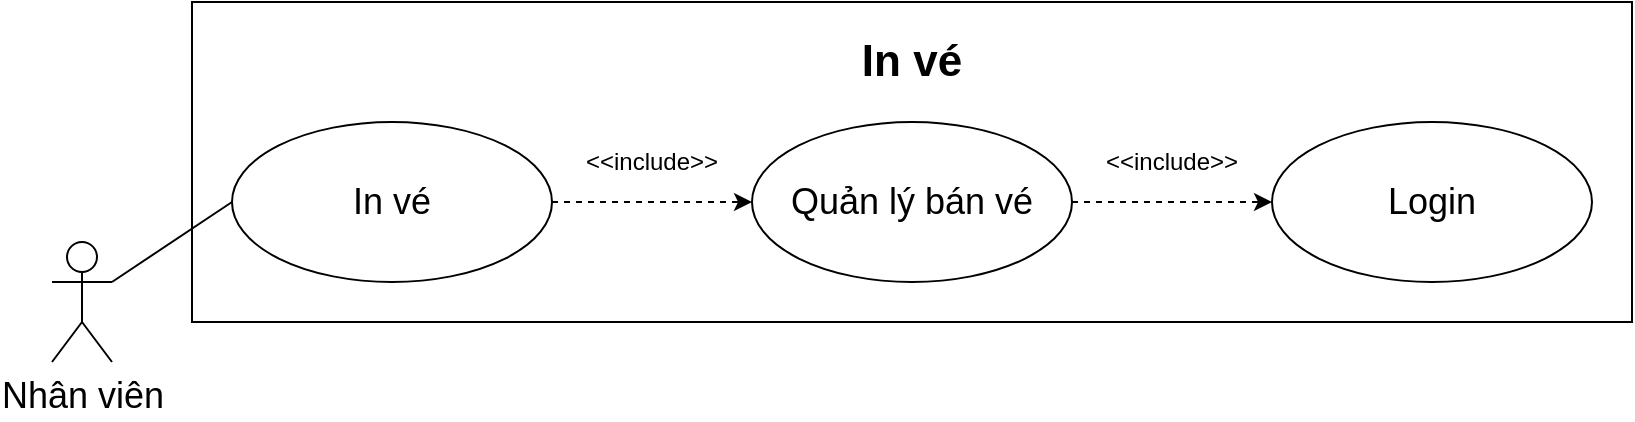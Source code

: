 <mxfile version="13.11.0" type="device"><diagram id="6z0qvBmRQPDclwqZbSUk" name="Page-1"><mxGraphModel dx="1038" dy="548" grid="1" gridSize="10" guides="1" tooltips="1" connect="1" arrows="1" fold="1" page="1" pageScale="1" pageWidth="827" pageHeight="1169" math="0" shadow="0"><root><mxCell id="0"/><mxCell id="1" parent="0"/><mxCell id="dJVdH7xX6Sx9FoLoTpvC-41" value="" style="rounded=0;whiteSpace=wrap;html=1;" vertex="1" parent="1"><mxGeometry x="100" y="60" width="720" height="160" as="geometry"/></mxCell><mxCell id="dJVdH7xX6Sx9FoLoTpvC-1" value="" style="ellipse;whiteSpace=wrap;html=1;" vertex="1" parent="1"><mxGeometry x="120" y="120" width="160" height="80" as="geometry"/></mxCell><mxCell id="dJVdH7xX6Sx9FoLoTpvC-2" value="&lt;font style=&quot;font-size: 18px&quot;&gt;Nhân viên&lt;/font&gt;" style="shape=umlActor;verticalLabelPosition=bottom;verticalAlign=top;html=1;outlineConnect=0;" vertex="1" parent="1"><mxGeometry x="30" y="180" width="30" height="60" as="geometry"/></mxCell><mxCell id="dJVdH7xX6Sx9FoLoTpvC-3" value="" style="ellipse;whiteSpace=wrap;html=1;" vertex="1" parent="1"><mxGeometry x="380" y="120" width="160" height="80" as="geometry"/></mxCell><mxCell id="dJVdH7xX6Sx9FoLoTpvC-9" value="&lt;b&gt;&lt;font style=&quot;font-size: 22px&quot;&gt;In vé&lt;/font&gt;&lt;/b&gt;" style="text;html=1;strokeColor=none;fillColor=none;align=center;verticalAlign=middle;whiteSpace=wrap;rounded=0;" vertex="1" parent="1"><mxGeometry x="382" y="80" width="156" height="20" as="geometry"/></mxCell><mxCell id="dJVdH7xX6Sx9FoLoTpvC-10" value="" style="ellipse;whiteSpace=wrap;html=1;" vertex="1" parent="1"><mxGeometry x="640" y="120" width="160" height="80" as="geometry"/></mxCell><mxCell id="dJVdH7xX6Sx9FoLoTpvC-11" value="&lt;font style=&quot;font-size: 18px&quot;&gt;In vé&lt;/font&gt;" style="text;html=1;strokeColor=none;fillColor=none;align=center;verticalAlign=middle;whiteSpace=wrap;rounded=0;" vertex="1" parent="1"><mxGeometry x="145" y="150" width="110" height="20" as="geometry"/></mxCell><mxCell id="dJVdH7xX6Sx9FoLoTpvC-12" value="&lt;span style=&quot;font-size: 18px&quot;&gt;Quản lý bán vé&lt;/span&gt;" style="text;html=1;strokeColor=none;fillColor=none;align=center;verticalAlign=middle;whiteSpace=wrap;rounded=0;" vertex="1" parent="1"><mxGeometry x="390" y="150" width="140" height="20" as="geometry"/></mxCell><mxCell id="dJVdH7xX6Sx9FoLoTpvC-13" value="&lt;font style=&quot;font-size: 18px&quot;&gt;Login&lt;/font&gt;" style="text;html=1;strokeColor=none;fillColor=none;align=center;verticalAlign=middle;whiteSpace=wrap;rounded=0;" vertex="1" parent="1"><mxGeometry x="665" y="150" width="110" height="20" as="geometry"/></mxCell><mxCell id="dJVdH7xX6Sx9FoLoTpvC-26" value="" style="endArrow=classic;html=1;dashed=1;entryX=0;entryY=0.5;entryDx=0;entryDy=0;exitX=1;exitY=0.5;exitDx=0;exitDy=0;" edge="1" parent="1" source="dJVdH7xX6Sx9FoLoTpvC-3" target="dJVdH7xX6Sx9FoLoTpvC-10"><mxGeometry width="50" height="50" relative="1" as="geometry"><mxPoint x="190" y="130" as="sourcePoint"/><mxPoint x="323.431" y="-21.716" as="targetPoint"/></mxGeometry></mxCell><mxCell id="dJVdH7xX6Sx9FoLoTpvC-30" value="" style="endArrow=classic;html=1;dashed=1;entryX=0;entryY=0.5;entryDx=0;entryDy=0;exitX=1;exitY=0.5;exitDx=0;exitDy=0;" edge="1" parent="1" source="dJVdH7xX6Sx9FoLoTpvC-1" target="dJVdH7xX6Sx9FoLoTpvC-3"><mxGeometry width="50" height="50" relative="1" as="geometry"><mxPoint x="260" y="200" as="sourcePoint"/><mxPoint x="393.431" y="48.284" as="targetPoint"/></mxGeometry></mxCell><mxCell id="dJVdH7xX6Sx9FoLoTpvC-32" value="&amp;lt;&amp;lt;include&amp;gt;&amp;gt;" style="text;html=1;strokeColor=none;fillColor=none;align=center;verticalAlign=middle;whiteSpace=wrap;rounded=0;" vertex="1" parent="1"><mxGeometry x="310" y="130" width="40" height="20" as="geometry"/></mxCell><mxCell id="dJVdH7xX6Sx9FoLoTpvC-42" value="" style="endArrow=none;html=1;exitX=1;exitY=0.333;exitDx=0;exitDy=0;exitPerimeter=0;entryX=0;entryY=0.5;entryDx=0;entryDy=0;" edge="1" parent="1" source="dJVdH7xX6Sx9FoLoTpvC-2" target="dJVdH7xX6Sx9FoLoTpvC-1"><mxGeometry width="50" height="50" relative="1" as="geometry"><mxPoint x="390" y="350" as="sourcePoint"/><mxPoint x="150" y="390" as="targetPoint"/></mxGeometry></mxCell><mxCell id="dJVdH7xX6Sx9FoLoTpvC-43" value="&amp;lt;&amp;lt;include&amp;gt;&amp;gt;" style="text;html=1;strokeColor=none;fillColor=none;align=center;verticalAlign=middle;whiteSpace=wrap;rounded=0;" vertex="1" parent="1"><mxGeometry x="570" y="130" width="40" height="20" as="geometry"/></mxCell></root></mxGraphModel></diagram></mxfile>